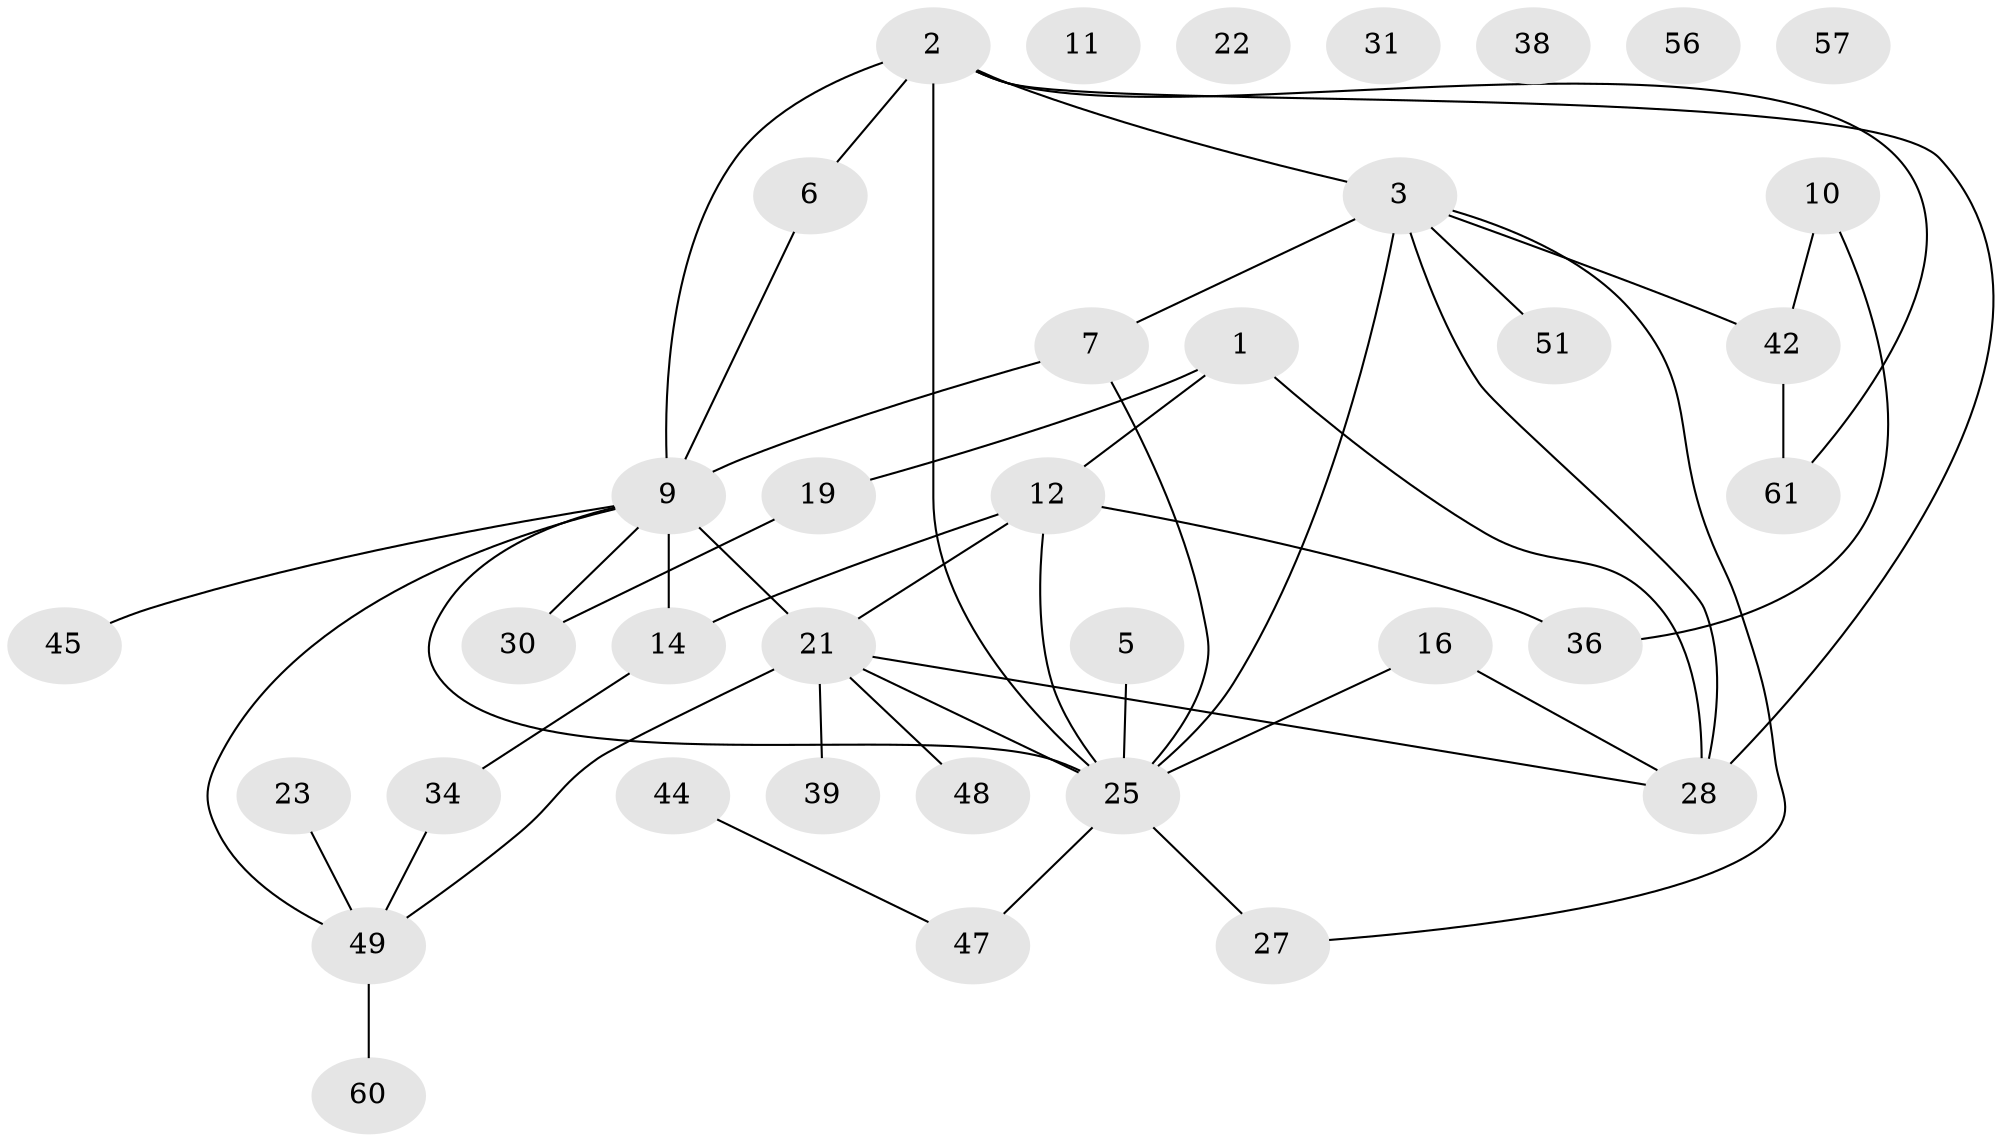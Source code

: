 // original degree distribution, {3: 0.18055555555555555, 4: 0.1527777777777778, 2: 0.3194444444444444, 1: 0.18055555555555555, 5: 0.05555555555555555, 0: 0.06944444444444445, 8: 0.013888888888888888, 6: 0.027777777777777776}
// Generated by graph-tools (version 1.1) at 2025/13/03/09/25 04:13:14]
// undirected, 36 vertices, 47 edges
graph export_dot {
graph [start="1"]
  node [color=gray90,style=filled];
  1 [super="+4+8"];
  2 [super="+41+17"];
  3 [super="+13+32+20"];
  5 [super="+55"];
  6;
  7;
  9 [super="+15+18"];
  10;
  11;
  12 [super="+26"];
  14 [super="+58"];
  16;
  19 [super="+24+50"];
  21 [super="+37"];
  22 [super="+67+63"];
  23;
  25 [super="+43+40"];
  27 [super="+64"];
  28 [super="+29"];
  30 [super="+46"];
  31;
  34 [super="+66"];
  36;
  38;
  39;
  42;
  44;
  45;
  47;
  48;
  49 [super="+54"];
  51 [super="+59"];
  56;
  57;
  60;
  61 [super="+71"];
  1 -- 28;
  1 -- 19;
  1 -- 12;
  2 -- 3;
  2 -- 9 [weight=2];
  2 -- 28;
  2 -- 61;
  2 -- 25 [weight=2];
  2 -- 6;
  3 -- 7 [weight=2];
  3 -- 25;
  3 -- 42;
  3 -- 27;
  3 -- 28;
  3 -- 51;
  5 -- 25;
  6 -- 9;
  7 -- 9 [weight=2];
  7 -- 25;
  9 -- 45;
  9 -- 25 [weight=2];
  9 -- 14;
  9 -- 30;
  9 -- 21;
  9 -- 49;
  10 -- 36;
  10 -- 42;
  12 -- 14 [weight=2];
  12 -- 36;
  12 -- 25;
  12 -- 21;
  14 -- 34;
  16 -- 28;
  16 -- 25;
  19 -- 30;
  21 -- 48;
  21 -- 28;
  21 -- 39;
  21 -- 25 [weight=2];
  21 -- 49;
  23 -- 49;
  25 -- 47;
  25 -- 27;
  34 -- 49;
  42 -- 61;
  44 -- 47;
  49 -- 60;
}
